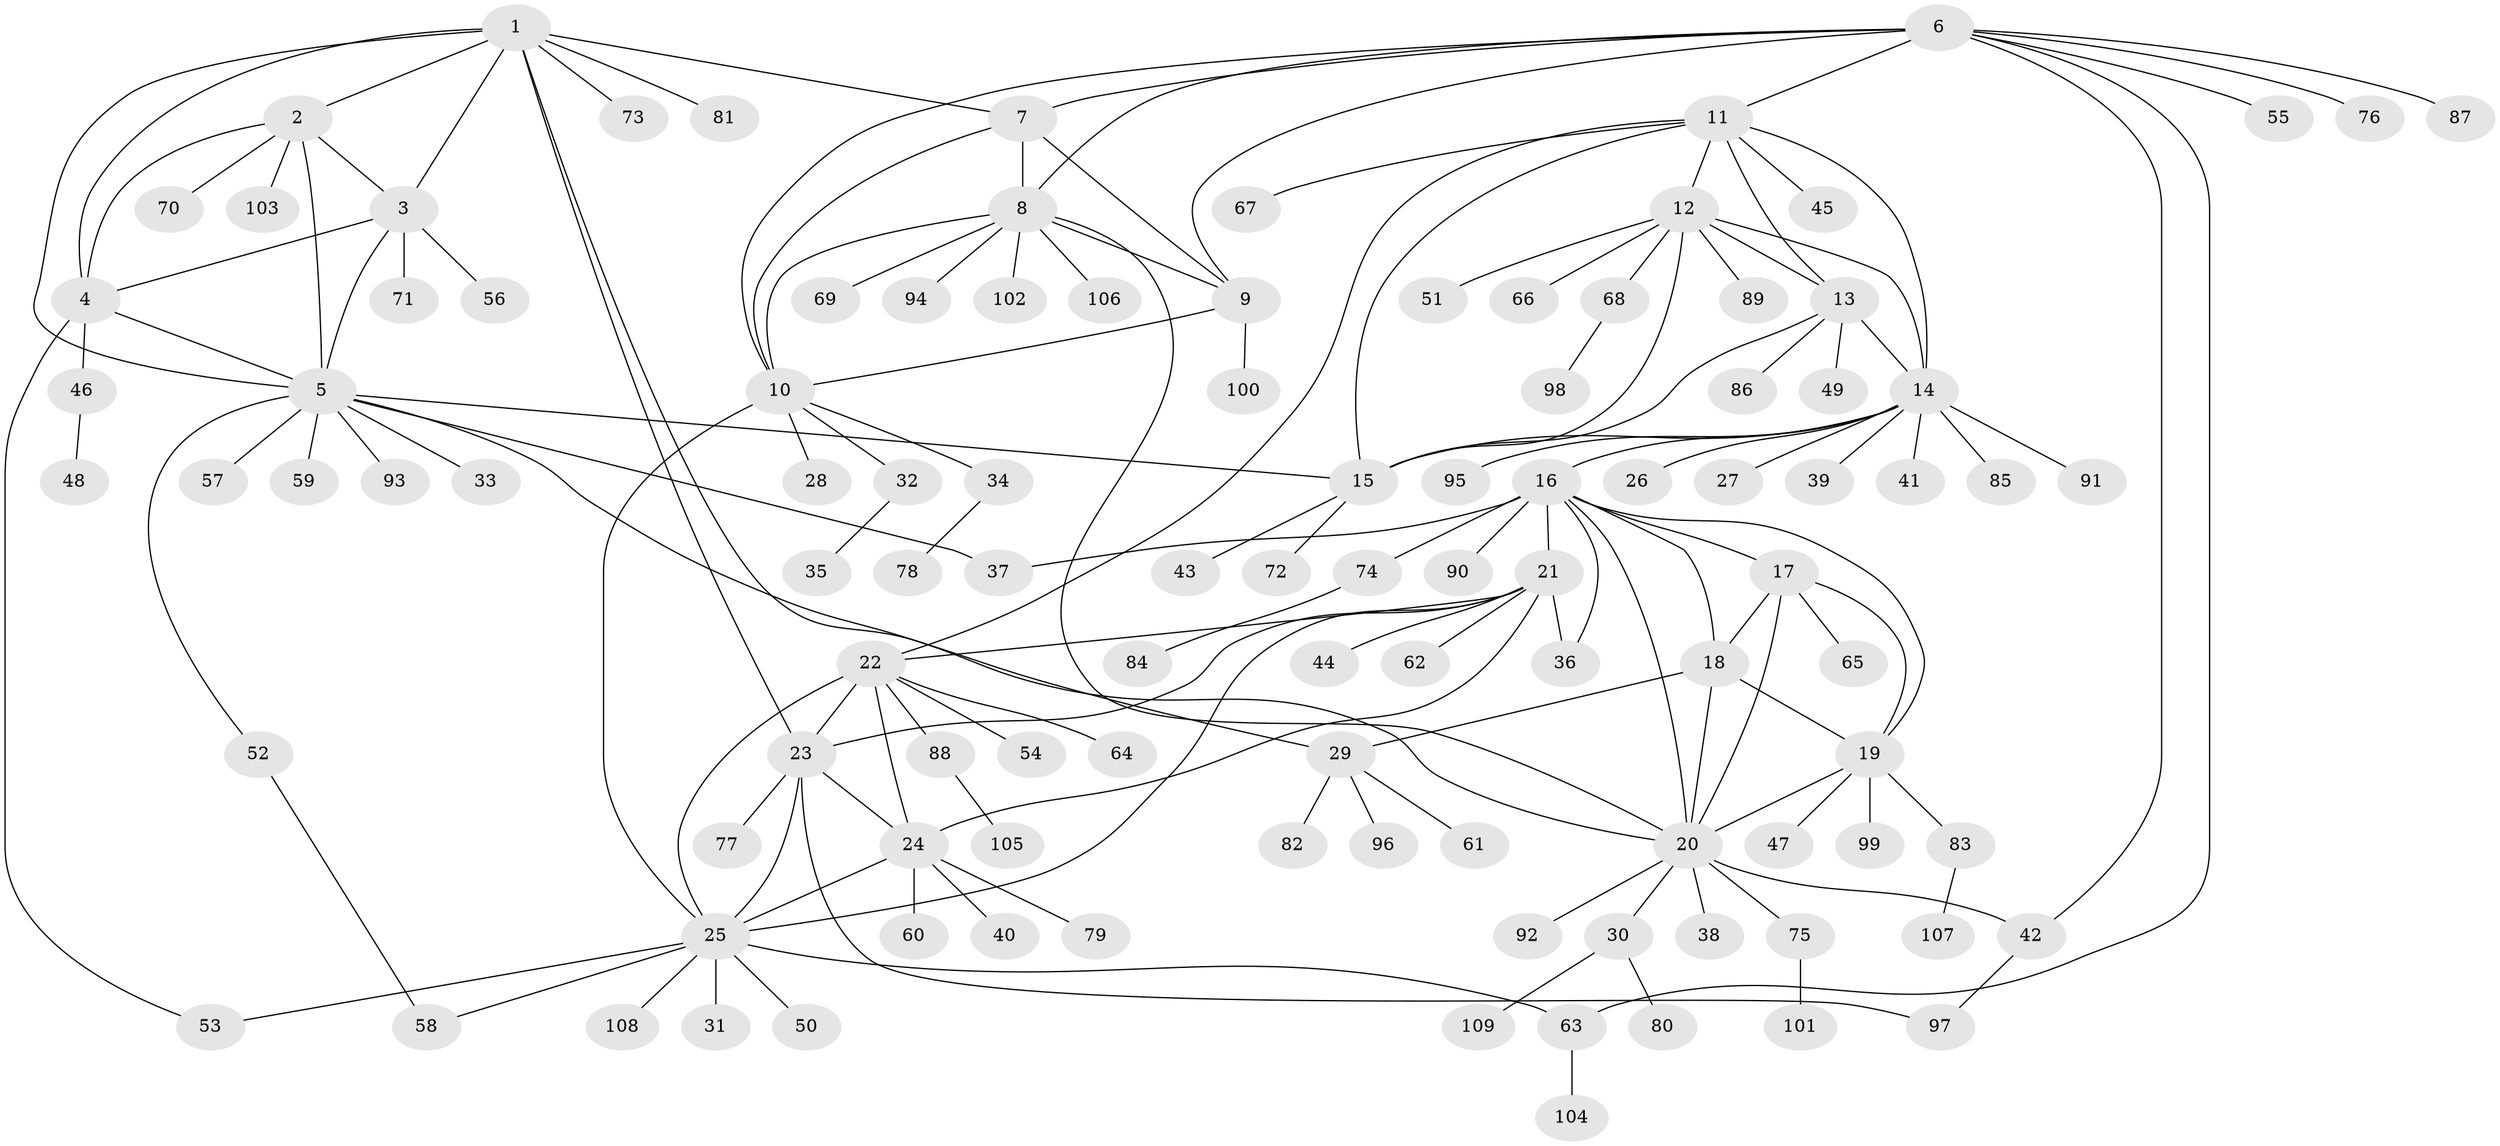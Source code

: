 // Generated by graph-tools (version 1.1) at 2025/55/03/09/25 04:55:25]
// undirected, 109 vertices, 152 edges
graph export_dot {
graph [start="1"]
  node [color=gray90,style=filled];
  1;
  2;
  3;
  4;
  5;
  6;
  7;
  8;
  9;
  10;
  11;
  12;
  13;
  14;
  15;
  16;
  17;
  18;
  19;
  20;
  21;
  22;
  23;
  24;
  25;
  26;
  27;
  28;
  29;
  30;
  31;
  32;
  33;
  34;
  35;
  36;
  37;
  38;
  39;
  40;
  41;
  42;
  43;
  44;
  45;
  46;
  47;
  48;
  49;
  50;
  51;
  52;
  53;
  54;
  55;
  56;
  57;
  58;
  59;
  60;
  61;
  62;
  63;
  64;
  65;
  66;
  67;
  68;
  69;
  70;
  71;
  72;
  73;
  74;
  75;
  76;
  77;
  78;
  79;
  80;
  81;
  82;
  83;
  84;
  85;
  86;
  87;
  88;
  89;
  90;
  91;
  92;
  93;
  94;
  95;
  96;
  97;
  98;
  99;
  100;
  101;
  102;
  103;
  104;
  105;
  106;
  107;
  108;
  109;
  1 -- 2;
  1 -- 3;
  1 -- 4;
  1 -- 5;
  1 -- 7;
  1 -- 23;
  1 -- 29;
  1 -- 73;
  1 -- 81;
  2 -- 3;
  2 -- 4;
  2 -- 5;
  2 -- 70;
  2 -- 103;
  3 -- 4;
  3 -- 5;
  3 -- 56;
  3 -- 71;
  4 -- 5;
  4 -- 46;
  4 -- 53;
  5 -- 15;
  5 -- 20;
  5 -- 33;
  5 -- 37;
  5 -- 52;
  5 -- 57;
  5 -- 59;
  5 -- 93;
  6 -- 7;
  6 -- 8;
  6 -- 9;
  6 -- 10;
  6 -- 11;
  6 -- 42;
  6 -- 55;
  6 -- 63;
  6 -- 76;
  6 -- 87;
  7 -- 8;
  7 -- 9;
  7 -- 10;
  8 -- 9;
  8 -- 10;
  8 -- 20;
  8 -- 69;
  8 -- 94;
  8 -- 102;
  8 -- 106;
  9 -- 10;
  9 -- 100;
  10 -- 25;
  10 -- 28;
  10 -- 32;
  10 -- 34;
  11 -- 12;
  11 -- 13;
  11 -- 14;
  11 -- 15;
  11 -- 22;
  11 -- 45;
  11 -- 67;
  12 -- 13;
  12 -- 14;
  12 -- 15;
  12 -- 51;
  12 -- 66;
  12 -- 68;
  12 -- 89;
  13 -- 14;
  13 -- 15;
  13 -- 49;
  13 -- 86;
  14 -- 15;
  14 -- 16;
  14 -- 26;
  14 -- 27;
  14 -- 39;
  14 -- 41;
  14 -- 85;
  14 -- 91;
  14 -- 95;
  15 -- 43;
  15 -- 72;
  16 -- 17;
  16 -- 18;
  16 -- 19;
  16 -- 20;
  16 -- 21;
  16 -- 36;
  16 -- 37;
  16 -- 74;
  16 -- 90;
  17 -- 18;
  17 -- 19;
  17 -- 20;
  17 -- 65;
  18 -- 19;
  18 -- 20;
  18 -- 29;
  19 -- 20;
  19 -- 47;
  19 -- 83;
  19 -- 99;
  20 -- 30;
  20 -- 38;
  20 -- 42;
  20 -- 75;
  20 -- 92;
  21 -- 22;
  21 -- 23;
  21 -- 24;
  21 -- 25;
  21 -- 36;
  21 -- 44;
  21 -- 62;
  22 -- 23;
  22 -- 24;
  22 -- 25;
  22 -- 54;
  22 -- 64;
  22 -- 88;
  23 -- 24;
  23 -- 25;
  23 -- 77;
  23 -- 97;
  24 -- 25;
  24 -- 40;
  24 -- 60;
  24 -- 79;
  25 -- 31;
  25 -- 50;
  25 -- 53;
  25 -- 58;
  25 -- 63;
  25 -- 108;
  29 -- 61;
  29 -- 82;
  29 -- 96;
  30 -- 80;
  30 -- 109;
  32 -- 35;
  34 -- 78;
  42 -- 97;
  46 -- 48;
  52 -- 58;
  63 -- 104;
  68 -- 98;
  74 -- 84;
  75 -- 101;
  83 -- 107;
  88 -- 105;
}
